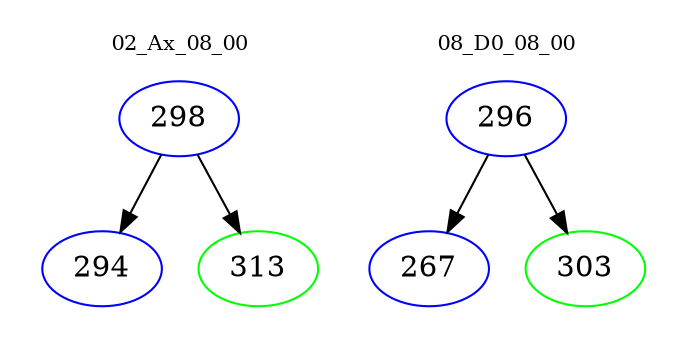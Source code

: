 digraph{
subgraph cluster_0 {
color = white
label = "02_Ax_08_00";
fontsize=10;
T0_298 [label="298", color="blue"]
T0_298 -> T0_294 [color="black"]
T0_294 [label="294", color="blue"]
T0_298 -> T0_313 [color="black"]
T0_313 [label="313", color="green"]
}
subgraph cluster_1 {
color = white
label = "08_D0_08_00";
fontsize=10;
T1_296 [label="296", color="blue"]
T1_296 -> T1_267 [color="black"]
T1_267 [label="267", color="blue"]
T1_296 -> T1_303 [color="black"]
T1_303 [label="303", color="green"]
}
}
